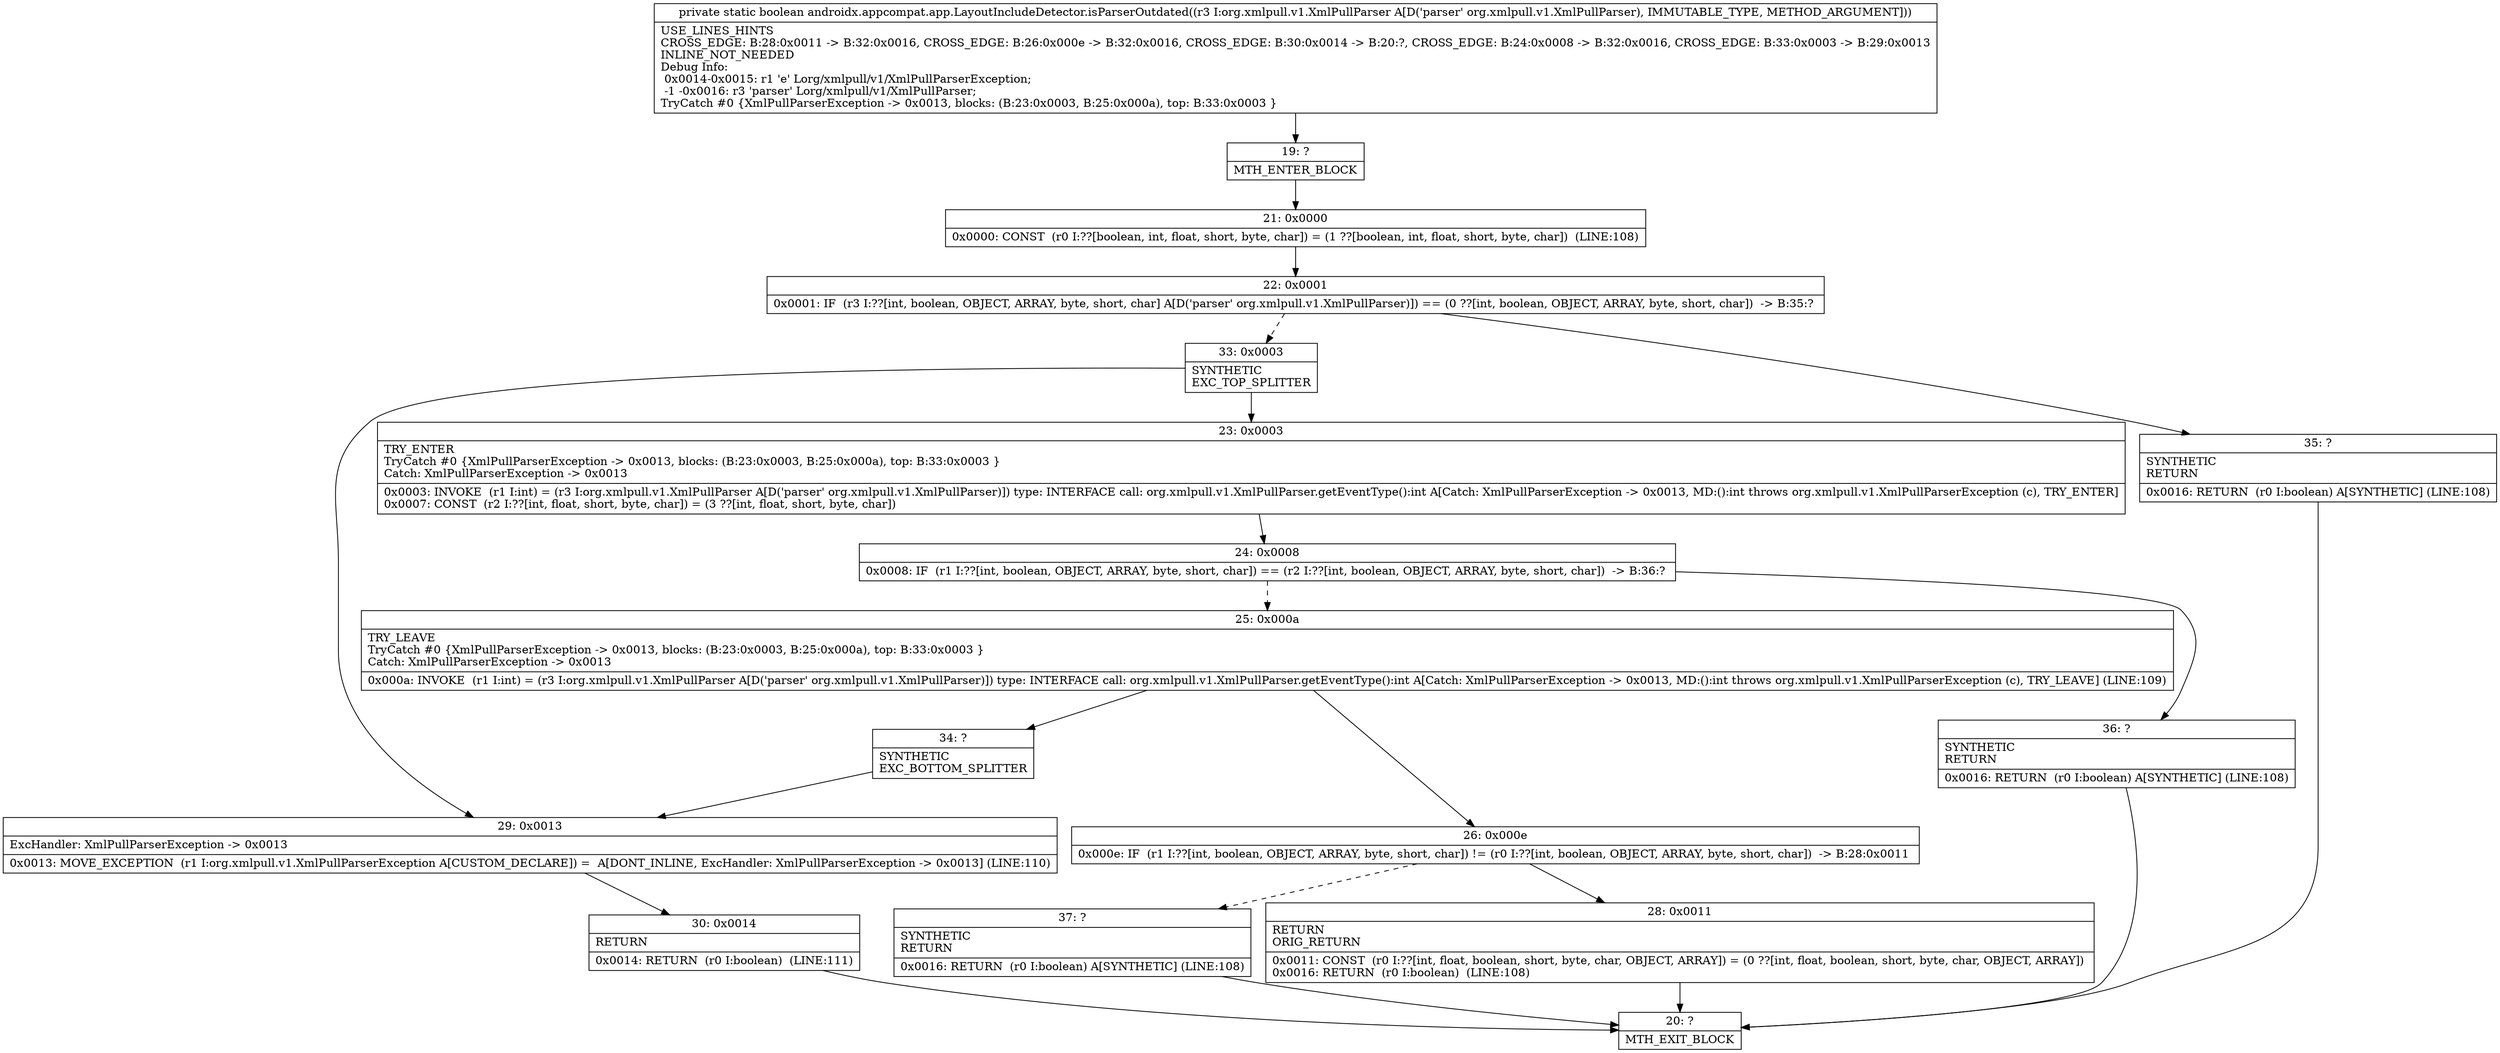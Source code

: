 digraph "CFG forandroidx.appcompat.app.LayoutIncludeDetector.isParserOutdated(Lorg\/xmlpull\/v1\/XmlPullParser;)Z" {
Node_19 [shape=record,label="{19\:\ ?|MTH_ENTER_BLOCK\l}"];
Node_21 [shape=record,label="{21\:\ 0x0000|0x0000: CONST  (r0 I:??[boolean, int, float, short, byte, char]) = (1 ??[boolean, int, float, short, byte, char])  (LINE:108)\l}"];
Node_22 [shape=record,label="{22\:\ 0x0001|0x0001: IF  (r3 I:??[int, boolean, OBJECT, ARRAY, byte, short, char] A[D('parser' org.xmlpull.v1.XmlPullParser)]) == (0 ??[int, boolean, OBJECT, ARRAY, byte, short, char])  \-\> B:35:? \l}"];
Node_33 [shape=record,label="{33\:\ 0x0003|SYNTHETIC\lEXC_TOP_SPLITTER\l}"];
Node_23 [shape=record,label="{23\:\ 0x0003|TRY_ENTER\lTryCatch #0 \{XmlPullParserException \-\> 0x0013, blocks: (B:23:0x0003, B:25:0x000a), top: B:33:0x0003 \}\lCatch: XmlPullParserException \-\> 0x0013\l|0x0003: INVOKE  (r1 I:int) = (r3 I:org.xmlpull.v1.XmlPullParser A[D('parser' org.xmlpull.v1.XmlPullParser)]) type: INTERFACE call: org.xmlpull.v1.XmlPullParser.getEventType():int A[Catch: XmlPullParserException \-\> 0x0013, MD:():int throws org.xmlpull.v1.XmlPullParserException (c), TRY_ENTER]\l0x0007: CONST  (r2 I:??[int, float, short, byte, char]) = (3 ??[int, float, short, byte, char]) \l}"];
Node_24 [shape=record,label="{24\:\ 0x0008|0x0008: IF  (r1 I:??[int, boolean, OBJECT, ARRAY, byte, short, char]) == (r2 I:??[int, boolean, OBJECT, ARRAY, byte, short, char])  \-\> B:36:? \l}"];
Node_25 [shape=record,label="{25\:\ 0x000a|TRY_LEAVE\lTryCatch #0 \{XmlPullParserException \-\> 0x0013, blocks: (B:23:0x0003, B:25:0x000a), top: B:33:0x0003 \}\lCatch: XmlPullParserException \-\> 0x0013\l|0x000a: INVOKE  (r1 I:int) = (r3 I:org.xmlpull.v1.XmlPullParser A[D('parser' org.xmlpull.v1.XmlPullParser)]) type: INTERFACE call: org.xmlpull.v1.XmlPullParser.getEventType():int A[Catch: XmlPullParserException \-\> 0x0013, MD:():int throws org.xmlpull.v1.XmlPullParserException (c), TRY_LEAVE] (LINE:109)\l}"];
Node_26 [shape=record,label="{26\:\ 0x000e|0x000e: IF  (r1 I:??[int, boolean, OBJECT, ARRAY, byte, short, char]) != (r0 I:??[int, boolean, OBJECT, ARRAY, byte, short, char])  \-\> B:28:0x0011 \l}"];
Node_28 [shape=record,label="{28\:\ 0x0011|RETURN\lORIG_RETURN\l|0x0011: CONST  (r0 I:??[int, float, boolean, short, byte, char, OBJECT, ARRAY]) = (0 ??[int, float, boolean, short, byte, char, OBJECT, ARRAY]) \l0x0016: RETURN  (r0 I:boolean)  (LINE:108)\l}"];
Node_20 [shape=record,label="{20\:\ ?|MTH_EXIT_BLOCK\l}"];
Node_37 [shape=record,label="{37\:\ ?|SYNTHETIC\lRETURN\l|0x0016: RETURN  (r0 I:boolean) A[SYNTHETIC] (LINE:108)\l}"];
Node_34 [shape=record,label="{34\:\ ?|SYNTHETIC\lEXC_BOTTOM_SPLITTER\l}"];
Node_36 [shape=record,label="{36\:\ ?|SYNTHETIC\lRETURN\l|0x0016: RETURN  (r0 I:boolean) A[SYNTHETIC] (LINE:108)\l}"];
Node_29 [shape=record,label="{29\:\ 0x0013|ExcHandler: XmlPullParserException \-\> 0x0013\l|0x0013: MOVE_EXCEPTION  (r1 I:org.xmlpull.v1.XmlPullParserException A[CUSTOM_DECLARE]) =  A[DONT_INLINE, ExcHandler: XmlPullParserException \-\> 0x0013] (LINE:110)\l}"];
Node_30 [shape=record,label="{30\:\ 0x0014|RETURN\l|0x0014: RETURN  (r0 I:boolean)  (LINE:111)\l}"];
Node_35 [shape=record,label="{35\:\ ?|SYNTHETIC\lRETURN\l|0x0016: RETURN  (r0 I:boolean) A[SYNTHETIC] (LINE:108)\l}"];
MethodNode[shape=record,label="{private static boolean androidx.appcompat.app.LayoutIncludeDetector.isParserOutdated((r3 I:org.xmlpull.v1.XmlPullParser A[D('parser' org.xmlpull.v1.XmlPullParser), IMMUTABLE_TYPE, METHOD_ARGUMENT]))  | USE_LINES_HINTS\lCROSS_EDGE: B:28:0x0011 \-\> B:32:0x0016, CROSS_EDGE: B:26:0x000e \-\> B:32:0x0016, CROSS_EDGE: B:30:0x0014 \-\> B:20:?, CROSS_EDGE: B:24:0x0008 \-\> B:32:0x0016, CROSS_EDGE: B:33:0x0003 \-\> B:29:0x0013\lINLINE_NOT_NEEDED\lDebug Info:\l  0x0014\-0x0015: r1 'e' Lorg\/xmlpull\/v1\/XmlPullParserException;\l  \-1 \-0x0016: r3 'parser' Lorg\/xmlpull\/v1\/XmlPullParser;\lTryCatch #0 \{XmlPullParserException \-\> 0x0013, blocks: (B:23:0x0003, B:25:0x000a), top: B:33:0x0003 \}\l}"];
MethodNode -> Node_19;Node_19 -> Node_21;
Node_21 -> Node_22;
Node_22 -> Node_33[style=dashed];
Node_22 -> Node_35;
Node_33 -> Node_23;
Node_33 -> Node_29;
Node_23 -> Node_24;
Node_24 -> Node_25[style=dashed];
Node_24 -> Node_36;
Node_25 -> Node_26;
Node_25 -> Node_34;
Node_26 -> Node_28;
Node_26 -> Node_37[style=dashed];
Node_28 -> Node_20;
Node_37 -> Node_20;
Node_34 -> Node_29;
Node_36 -> Node_20;
Node_29 -> Node_30;
Node_30 -> Node_20;
Node_35 -> Node_20;
}

